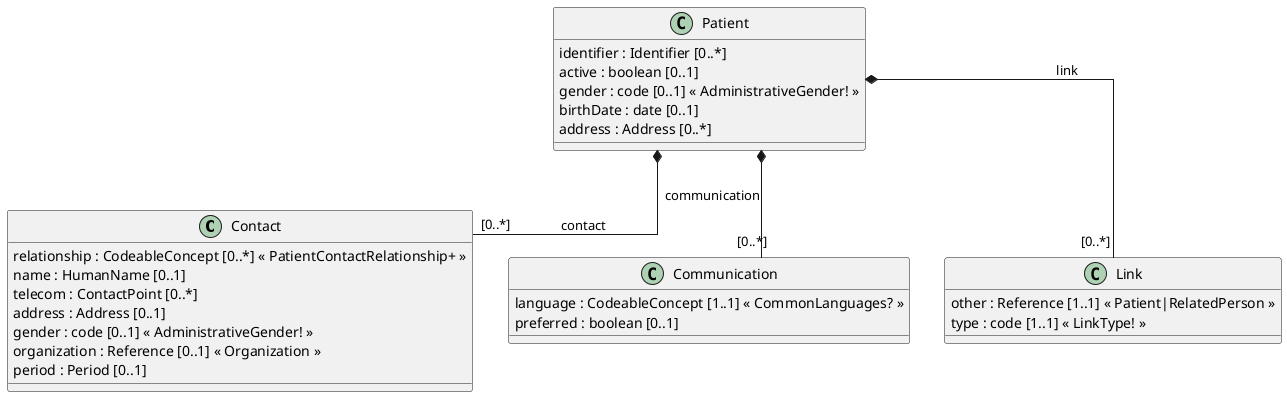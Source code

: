 @startuml
' ========================================
' start: configuration
' ========================================

skinparam linetype ortho

' ========================================
' end: configuration
' ========================================

' ========================================
' start: definition of entities/classes
' ========================================

class Contact {
  relationship : CodeableConcept [0..*] « PatientContactRelationship+ »
  name : HumanName [0..1]
  telecom : ContactPoint [0..*]
  address : Address [0..1]
  gender : code [0..1] « AdministrativeGender! »
  organization : Reference [0..1] « Organization »
  period : Period [0..1]
}

class Communication {
  language : CodeableConcept [1..1] « CommonLanguages? »
  preferred : boolean [0..1]
}

class Link {
  other : Reference [1..1] « Patient|RelatedPerson »
  type : code [1..1] « LinkType! »
}

class Patient {
  identifier : Identifier [0..*]
  active : boolean [0..1]
'  name : HumanName [0..*]
'  telecom : ContactPoint [0..*]
  gender : code [0..1] « AdministrativeGender! »
  birthDate : date [0..1]
'  deceased[x] : Type [0..1] « boolean|dateTime »
  address : Address [0..*]
'  maritalStatus : CodeableConcept [0..1] « Marital Status + »
'  multipleBirth[x] : Type [0..1] « boolean|integer »
'  photo : Attachment [0..*]
'  generalPractitioner : Reference [0..*] « Organization|Practitioner|PractitionerRole »
'  managingOrganization : Reference [0..1] « Organization »
}

' ========================================
' end: definition of entities/classes
' ========================================

' ========================================
' start: definition of associations
' ========================================

Patient *-- "[0..*]" Link : link
Patient *-- "[0..*]" Contact : contact
Patient *-- "[0..*]" Communication : communication

' ========================================
' end: definition of associations
' ========================================
@enduml
